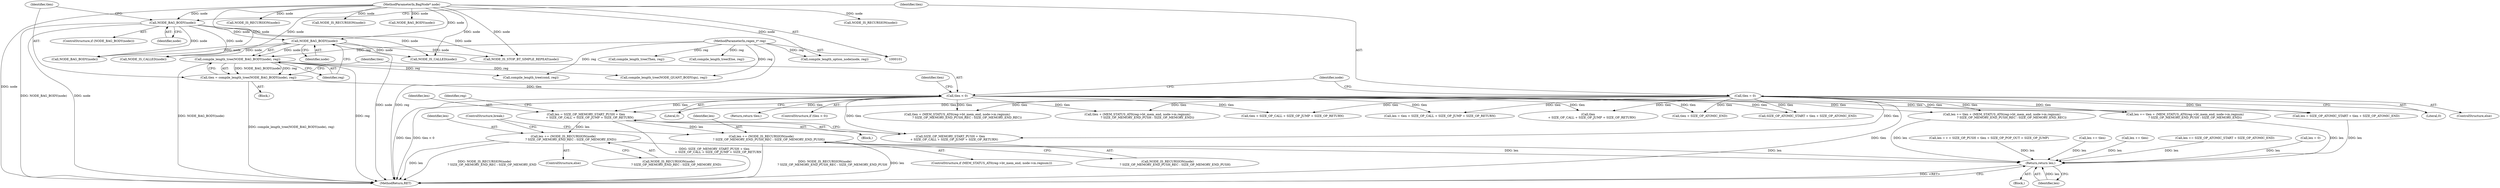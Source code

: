 digraph "0_oniguruma_c509265c5f6ae7264f7b8a8aae1cfa5fc59d108c_0@integer" {
"1000170" [label="(Call,len = SIZE_OP_MEMORY_START_PUSH + tlen\n        + SIZE_OP_CALL + SIZE_OP_JUMP + SIZE_OP_RETURN)"];
"1000128" [label="(Call,tlen < 0)"];
"1000121" [label="(Call,tlen = compile_length_tree(NODE_BAG_BODY(node), reg))"];
"1000123" [label="(Call,compile_length_tree(NODE_BAG_BODY(node), reg))"];
"1000124" [label="(Call,NODE_BAG_BODY(node))"];
"1000118" [label="(Call,NODE_BAG_BODY(node))"];
"1000102" [label="(MethodParameterIn,BagNode* node)"];
"1000103" [label="(MethodParameterIn,regex_t* reg)"];
"1000134" [label="(Call,tlen = 0)"];
"1000191" [label="(Call,len += (NODE_IS_RECURSION(node)\n                ? SIZE_OP_MEMORY_END_PUSH_REC : SIZE_OP_MEMORY_END_PUSH))"];
"1000411" [label="(Return,return len;)"];
"1000199" [label="(Call,len += (NODE_IS_RECURSION(node)\n                ? SIZE_OP_MEMORY_END_REC : SIZE_OP_MEMORY_END))"];
"1000157" [label="(Call,tlen + SIZE_OP_CALL + SIZE_OP_JUMP + SIZE_OP_RETURN)"];
"1000349" [label="(Call,compile_length_tree(cond, reg))"];
"1000372" [label="(Call,compile_length_tree(Then, reg))"];
"1000123" [label="(Call,compile_length_tree(NODE_BAG_BODY(node), reg))"];
"1000411" [label="(Return,return len;)"];
"1000412" [label="(Identifier,len)"];
"1000170" [label="(Call,len = SIZE_OP_MEMORY_START_PUSH + tlen\n        + SIZE_OP_CALL + SIZE_OP_JUMP + SIZE_OP_RETURN)"];
"1000127" [label="(ControlStructure,if (tlen < 0))"];
"1000136" [label="(Literal,0)"];
"1000192" [label="(Identifier,len)"];
"1000155" [label="(Call,len = tlen + SIZE_OP_CALL + SIZE_OP_JUMP + SIZE_OP_RETURN)"];
"1000121" [label="(Call,tlen = compile_length_tree(NODE_BAG_BODY(node), reg))"];
"1000174" [label="(Call,tlen\n        + SIZE_OP_CALL + SIZE_OP_JUMP + SIZE_OP_RETURN)"];
"1000393" [label="(Call,compile_length_tree(Else, reg))"];
"1000303" [label="(Call,len = v + SIZE_OP_PUSH + tlen + SIZE_OP_POP_OUT + SIZE_OP_JUMP)"];
"1000129" [label="(Identifier,tlen)"];
"1000381" [label="(Call,len += tlen)"];
"1000126" [label="(Identifier,reg)"];
"1000114" [label="(Call,compile_length_option_node(node, reg))"];
"1000193" [label="(Call,NODE_IS_RECURSION(node)\n                ? SIZE_OP_MEMORY_END_PUSH_REC : SIZE_OP_MEMORY_END_PUSH)"];
"1000402" [label="(Call,len += tlen)"];
"1000200" [label="(Identifier,len)"];
"1000199" [label="(Call,len += (NODE_IS_RECURSION(node)\n                ? SIZE_OP_MEMORY_END_REC : SIZE_OP_MEMORY_END))"];
"1000184" [label="(Identifier,reg)"];
"1000320" [label="(Call,tlen + SIZE_OP_ATOMIC_END)"];
"1000124" [label="(Call,NODE_BAG_BODY(node))"];
"1000125" [label="(Identifier,node)"];
"1000194" [label="(Call,NODE_IS_RECURSION(node))"];
"1000318" [label="(Call,SIZE_OP_ATOMIC_START + tlen + SIZE_OP_ATOMIC_END)"];
"1000214" [label="(Call,len += tlen + (MEM_STATUS_AT0(reg->bt_mem_end, node->m.regnum)\n                     ? SIZE_OP_MEMORY_END_PUSH_REC : SIZE_OP_MEMORY_END_REC))"];
"1000316" [label="(Call,len = SIZE_OP_ATOMIC_START + tlen + SIZE_OP_ATOMIC_END)"];
"1000329" [label="(Call,NODE_BAG_BODY(node))"];
"1000169" [label="(Block,)"];
"1000251" [label="(Call,tlen + (MEM_STATUS_AT0(reg->bt_mem_end, node->m.regnum)\n                     ? SIZE_OP_MEMORY_END_PUSH : SIZE_OP_MEMORY_END))"];
"1000181" [label="(ControlStructure,if (MEM_STATUS_AT0(reg->bt_mem_end, node->m.regnum)))"];
"1000208" [label="(Call,NODE_IS_RECURSION(node))"];
"1000102" [label="(MethodParameterIn,BagNode* node)"];
"1000249" [label="(Call,len += tlen + (MEM_STATUS_AT0(reg->bt_mem_end, node->m.regnum)\n                     ? SIZE_OP_MEMORY_END_PUSH : SIZE_OP_MEMORY_END))"];
"1000152" [label="(Call,NODE_IS_CALLED(node))"];
"1000117" [label="(ControlStructure,if (NODE_BAG_BODY(node)))"];
"1000119" [label="(Identifier,node)"];
"1000134" [label="(Call,tlen = 0)"];
"1000202" [label="(Call,NODE_IS_RECURSION(node))"];
"1000133" [label="(ControlStructure,else)"];
"1000276" [label="(Call,NODE_BAG_BODY(node))"];
"1000128" [label="(Call,tlen < 0)"];
"1000118" [label="(Call,NODE_BAG_BODY(node))"];
"1000135" [label="(Identifier,tlen)"];
"1000172" [label="(Call,SIZE_OP_MEMORY_START_PUSH + tlen\n        + SIZE_OP_CALL + SIZE_OP_JUMP + SIZE_OP_RETURN)"];
"1000104" [label="(Block,)"];
"1000171" [label="(Identifier,len)"];
"1000120" [label="(Block,)"];
"1000361" [label="(Call,len += SIZE_OP_ATOMIC_START + SIZE_OP_ATOMIC_END)"];
"1000407" [label="(Call,len = 0)"];
"1000413" [label="(MethodReturn,RET)"];
"1000139" [label="(Identifier,node)"];
"1000122" [label="(Identifier,tlen)"];
"1000198" [label="(ControlStructure,else)"];
"1000280" [label="(Call,compile_length_tree(NODE_QUANT_BODY(qn), reg))"];
"1000167" [label="(Call,NODE_IS_CALLED(node))"];
"1000191" [label="(Call,len += (NODE_IS_RECURSION(node)\n                ? SIZE_OP_MEMORY_END_PUSH_REC : SIZE_OP_MEMORY_END_PUSH))"];
"1000268" [label="(Call,NODE_IS_STOP_BT_SIMPLE_REPEAT(node))"];
"1000265" [label="(ControlStructure,break;)"];
"1000132" [label="(Identifier,tlen)"];
"1000201" [label="(Call,NODE_IS_RECURSION(node)\n                ? SIZE_OP_MEMORY_END_REC : SIZE_OP_MEMORY_END)"];
"1000130" [label="(Literal,0)"];
"1000216" [label="(Call,tlen + (MEM_STATUS_AT0(reg->bt_mem_end, node->m.regnum)\n                     ? SIZE_OP_MEMORY_END_PUSH_REC : SIZE_OP_MEMORY_END_REC))"];
"1000103" [label="(MethodParameterIn,regex_t* reg)"];
"1000131" [label="(Return,return tlen;)"];
"1000170" -> "1000169"  [label="AST: "];
"1000170" -> "1000172"  [label="CFG: "];
"1000171" -> "1000170"  [label="AST: "];
"1000172" -> "1000170"  [label="AST: "];
"1000184" -> "1000170"  [label="CFG: "];
"1000170" -> "1000413"  [label="DDG: SIZE_OP_MEMORY_START_PUSH + tlen\n        + SIZE_OP_CALL + SIZE_OP_JUMP + SIZE_OP_RETURN"];
"1000128" -> "1000170"  [label="DDG: tlen"];
"1000134" -> "1000170"  [label="DDG: tlen"];
"1000170" -> "1000191"  [label="DDG: len"];
"1000170" -> "1000199"  [label="DDG: len"];
"1000128" -> "1000127"  [label="AST: "];
"1000128" -> "1000130"  [label="CFG: "];
"1000129" -> "1000128"  [label="AST: "];
"1000130" -> "1000128"  [label="AST: "];
"1000132" -> "1000128"  [label="CFG: "];
"1000139" -> "1000128"  [label="CFG: "];
"1000128" -> "1000413"  [label="DDG: tlen"];
"1000128" -> "1000413"  [label="DDG: tlen < 0"];
"1000121" -> "1000128"  [label="DDG: tlen"];
"1000128" -> "1000131"  [label="DDG: tlen"];
"1000128" -> "1000155"  [label="DDG: tlen"];
"1000128" -> "1000157"  [label="DDG: tlen"];
"1000128" -> "1000172"  [label="DDG: tlen"];
"1000128" -> "1000174"  [label="DDG: tlen"];
"1000128" -> "1000214"  [label="DDG: tlen"];
"1000128" -> "1000216"  [label="DDG: tlen"];
"1000128" -> "1000249"  [label="DDG: tlen"];
"1000128" -> "1000251"  [label="DDG: tlen"];
"1000128" -> "1000316"  [label="DDG: tlen"];
"1000128" -> "1000318"  [label="DDG: tlen"];
"1000128" -> "1000320"  [label="DDG: tlen"];
"1000121" -> "1000120"  [label="AST: "];
"1000121" -> "1000123"  [label="CFG: "];
"1000122" -> "1000121"  [label="AST: "];
"1000123" -> "1000121"  [label="AST: "];
"1000129" -> "1000121"  [label="CFG: "];
"1000121" -> "1000413"  [label="DDG: compile_length_tree(NODE_BAG_BODY(node), reg)"];
"1000123" -> "1000121"  [label="DDG: NODE_BAG_BODY(node)"];
"1000123" -> "1000121"  [label="DDG: reg"];
"1000123" -> "1000126"  [label="CFG: "];
"1000124" -> "1000123"  [label="AST: "];
"1000126" -> "1000123"  [label="AST: "];
"1000123" -> "1000413"  [label="DDG: reg"];
"1000123" -> "1000413"  [label="DDG: NODE_BAG_BODY(node)"];
"1000124" -> "1000123"  [label="DDG: node"];
"1000103" -> "1000123"  [label="DDG: reg"];
"1000123" -> "1000280"  [label="DDG: reg"];
"1000123" -> "1000349"  [label="DDG: reg"];
"1000124" -> "1000125"  [label="CFG: "];
"1000125" -> "1000124"  [label="AST: "];
"1000126" -> "1000124"  [label="CFG: "];
"1000124" -> "1000413"  [label="DDG: node"];
"1000118" -> "1000124"  [label="DDG: node"];
"1000102" -> "1000124"  [label="DDG: node"];
"1000124" -> "1000152"  [label="DDG: node"];
"1000124" -> "1000167"  [label="DDG: node"];
"1000124" -> "1000268"  [label="DDG: node"];
"1000124" -> "1000329"  [label="DDG: node"];
"1000118" -> "1000117"  [label="AST: "];
"1000118" -> "1000119"  [label="CFG: "];
"1000119" -> "1000118"  [label="AST: "];
"1000122" -> "1000118"  [label="CFG: "];
"1000135" -> "1000118"  [label="CFG: "];
"1000118" -> "1000413"  [label="DDG: NODE_BAG_BODY(node)"];
"1000118" -> "1000413"  [label="DDG: node"];
"1000102" -> "1000118"  [label="DDG: node"];
"1000118" -> "1000152"  [label="DDG: node"];
"1000118" -> "1000167"  [label="DDG: node"];
"1000118" -> "1000268"  [label="DDG: node"];
"1000118" -> "1000329"  [label="DDG: node"];
"1000102" -> "1000101"  [label="AST: "];
"1000102" -> "1000413"  [label="DDG: node"];
"1000102" -> "1000114"  [label="DDG: node"];
"1000102" -> "1000152"  [label="DDG: node"];
"1000102" -> "1000167"  [label="DDG: node"];
"1000102" -> "1000194"  [label="DDG: node"];
"1000102" -> "1000202"  [label="DDG: node"];
"1000102" -> "1000208"  [label="DDG: node"];
"1000102" -> "1000268"  [label="DDG: node"];
"1000102" -> "1000276"  [label="DDG: node"];
"1000102" -> "1000329"  [label="DDG: node"];
"1000103" -> "1000101"  [label="AST: "];
"1000103" -> "1000413"  [label="DDG: reg"];
"1000103" -> "1000114"  [label="DDG: reg"];
"1000103" -> "1000280"  [label="DDG: reg"];
"1000103" -> "1000349"  [label="DDG: reg"];
"1000103" -> "1000372"  [label="DDG: reg"];
"1000103" -> "1000393"  [label="DDG: reg"];
"1000134" -> "1000133"  [label="AST: "];
"1000134" -> "1000136"  [label="CFG: "];
"1000135" -> "1000134"  [label="AST: "];
"1000136" -> "1000134"  [label="AST: "];
"1000139" -> "1000134"  [label="CFG: "];
"1000134" -> "1000413"  [label="DDG: tlen"];
"1000134" -> "1000155"  [label="DDG: tlen"];
"1000134" -> "1000157"  [label="DDG: tlen"];
"1000134" -> "1000172"  [label="DDG: tlen"];
"1000134" -> "1000174"  [label="DDG: tlen"];
"1000134" -> "1000214"  [label="DDG: tlen"];
"1000134" -> "1000216"  [label="DDG: tlen"];
"1000134" -> "1000249"  [label="DDG: tlen"];
"1000134" -> "1000251"  [label="DDG: tlen"];
"1000134" -> "1000316"  [label="DDG: tlen"];
"1000134" -> "1000318"  [label="DDG: tlen"];
"1000134" -> "1000320"  [label="DDG: tlen"];
"1000191" -> "1000181"  [label="AST: "];
"1000191" -> "1000193"  [label="CFG: "];
"1000192" -> "1000191"  [label="AST: "];
"1000193" -> "1000191"  [label="AST: "];
"1000265" -> "1000191"  [label="CFG: "];
"1000191" -> "1000413"  [label="DDG: NODE_IS_RECURSION(node)\n                ? SIZE_OP_MEMORY_END_PUSH_REC : SIZE_OP_MEMORY_END_PUSH"];
"1000191" -> "1000413"  [label="DDG: len"];
"1000191" -> "1000411"  [label="DDG: len"];
"1000411" -> "1000104"  [label="AST: "];
"1000411" -> "1000412"  [label="CFG: "];
"1000412" -> "1000411"  [label="AST: "];
"1000413" -> "1000411"  [label="CFG: "];
"1000411" -> "1000413"  [label="DDG: <RET>"];
"1000412" -> "1000411"  [label="DDG: len"];
"1000303" -> "1000411"  [label="DDG: len"];
"1000199" -> "1000411"  [label="DDG: len"];
"1000407" -> "1000411"  [label="DDG: len"];
"1000402" -> "1000411"  [label="DDG: len"];
"1000381" -> "1000411"  [label="DDG: len"];
"1000361" -> "1000411"  [label="DDG: len"];
"1000214" -> "1000411"  [label="DDG: len"];
"1000249" -> "1000411"  [label="DDG: len"];
"1000316" -> "1000411"  [label="DDG: len"];
"1000199" -> "1000198"  [label="AST: "];
"1000199" -> "1000201"  [label="CFG: "];
"1000200" -> "1000199"  [label="AST: "];
"1000201" -> "1000199"  [label="AST: "];
"1000265" -> "1000199"  [label="CFG: "];
"1000199" -> "1000413"  [label="DDG: NODE_IS_RECURSION(node)\n                ? SIZE_OP_MEMORY_END_REC : SIZE_OP_MEMORY_END"];
"1000199" -> "1000413"  [label="DDG: len"];
}
